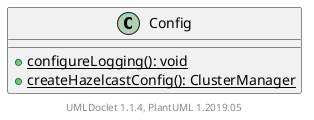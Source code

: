 @startuml

    class Config [[Config.html]] {
        {static} +configureLogging(): void
        {static} +createHazelcastConfig(): ClusterManager
    }


    center footer UMLDoclet 1.1.4, PlantUML 1.2019.05
@enduml
